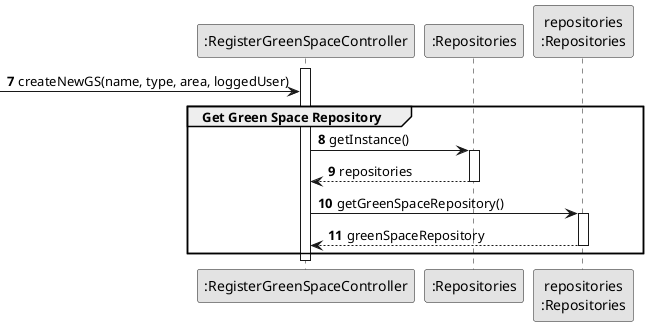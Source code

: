 @startuml
skinparam monochrome true
skinparam packageStyle rectangle
skinparam shadowing false

autonumber

'hide footbox

participant ":RegisterGreenSpaceController" as CTRL
participant ":Repositories" as RepositorySingleton
participant "repositories\n:Repositories" as PLAT

autonumber 7


activate CTRL

 -> CTRL: createNewGS(name, type, area, loggedUser)

    group Get Green Space Repository


CTRL -> RepositorySingleton : getInstance()
activate RepositorySingleton
RepositorySingleton --> CTRL : repositories
deactivate RepositorySingleton
CTRL -> PLAT : getGreenSpaceRepository()
activate PLAT
PLAT -->  CTRL: greenSpaceRepository
deactivate PLAT

    end
deactivate CTRL


@enduml